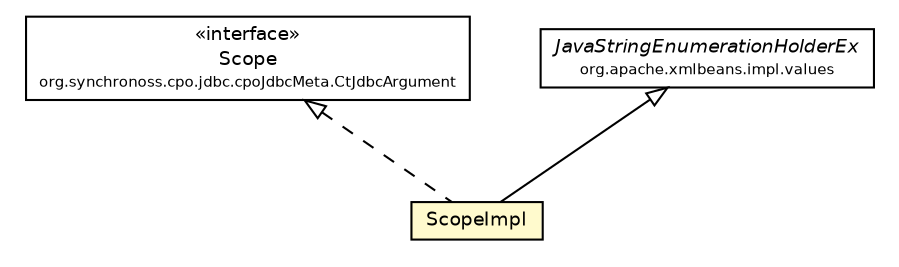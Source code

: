 #!/usr/local/bin/dot
#
# Class diagram 
# Generated by UmlGraph version 4.6 (http://www.spinellis.gr/sw/umlgraph)
#

digraph G {
	edge [fontname="Helvetica",fontsize=10,labelfontname="Helvetica",labelfontsize=10];
	node [fontname="Helvetica",fontsize=10,shape=plaintext];
	// org.synchronoss.cpo.jdbc.cpoJdbcMeta.CtJdbcArgument.Scope
	c44718 [label=<<table border="0" cellborder="1" cellspacing="0" cellpadding="2" port="p" href="../CtJdbcArgument.Scope.html">
		<tr><td><table border="0" cellspacing="0" cellpadding="1">
			<tr><td> &laquo;interface&raquo; </td></tr>
			<tr><td> Scope </td></tr>
			<tr><td><font point-size="7.0"> org.synchronoss.cpo.jdbc.cpoJdbcMeta.CtJdbcArgument </font></td></tr>
		</table></td></tr>
		</table>>, fontname="Helvetica", fontcolor="black", fontsize=9.0];
	// org.synchronoss.cpo.jdbc.cpoJdbcMeta.impl.CtJdbcArgumentImpl.ScopeImpl
	c44724 [label=<<table border="0" cellborder="1" cellspacing="0" cellpadding="2" port="p" bgcolor="lemonChiffon" href="./CtJdbcArgumentImpl.ScopeImpl.html">
		<tr><td><table border="0" cellspacing="0" cellpadding="1">
			<tr><td> ScopeImpl </td></tr>
		</table></td></tr>
		</table>>, fontname="Helvetica", fontcolor="black", fontsize=9.0];
	//org.synchronoss.cpo.jdbc.cpoJdbcMeta.impl.CtJdbcArgumentImpl.ScopeImpl extends org.apache.xmlbeans.impl.values.JavaStringEnumerationHolderEx
	c44772:p -> c44724:p [dir=back,arrowtail=empty];
	//org.synchronoss.cpo.jdbc.cpoJdbcMeta.impl.CtJdbcArgumentImpl.ScopeImpl implements org.synchronoss.cpo.jdbc.cpoJdbcMeta.CtJdbcArgument.Scope
	c44718:p -> c44724:p [dir=back,arrowtail=empty,style=dashed];
	// org.apache.xmlbeans.impl.values.JavaStringEnumerationHolderEx
	c44772 [label=<<table border="0" cellborder="1" cellspacing="0" cellpadding="2" port="p" href="http://java.sun.com/j2se/1.4.2/docs/api/org/apache/xmlbeans/impl/values/JavaStringEnumerationHolderEx.html">
		<tr><td><table border="0" cellspacing="0" cellpadding="1">
			<tr><td><font face="Helvetica-Oblique"> JavaStringEnumerationHolderEx </font></td></tr>
			<tr><td><font point-size="7.0"> org.apache.xmlbeans.impl.values </font></td></tr>
		</table></td></tr>
		</table>>, fontname="Helvetica", fontcolor="black", fontsize=9.0];
}

